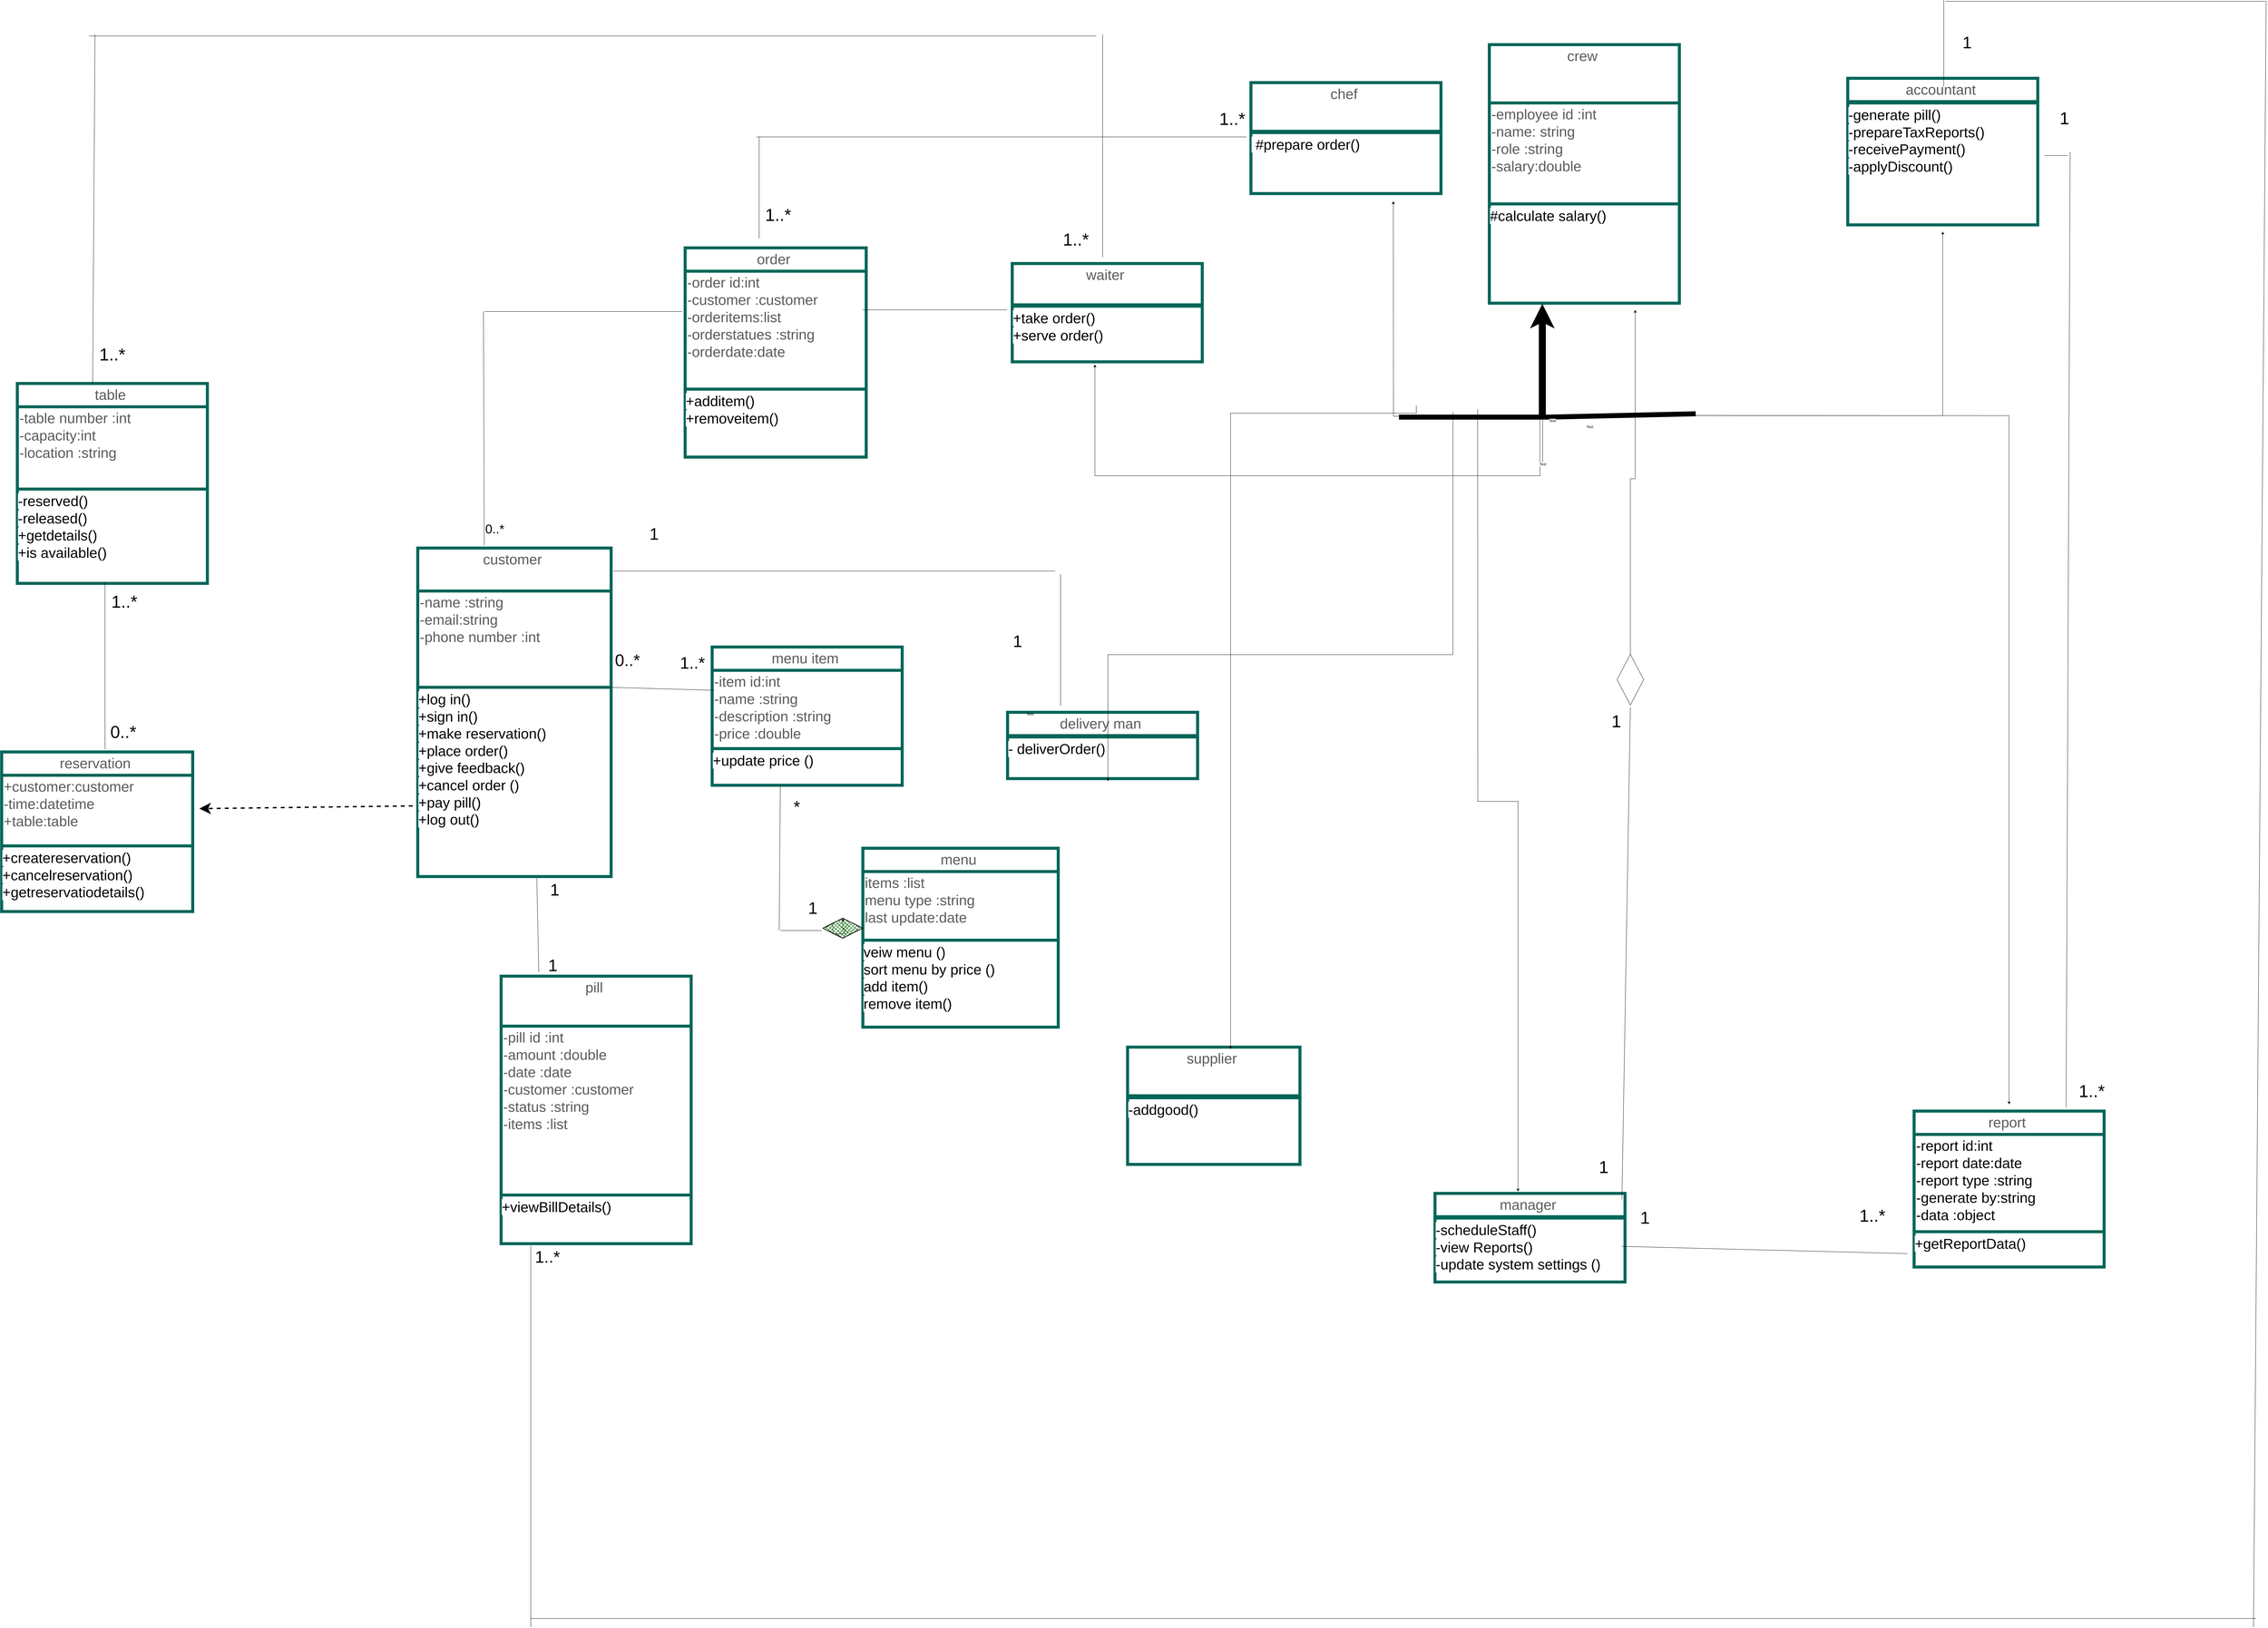 <mxfile version="24.7.17">
  <diagram id="C5RBs43oDa-KdzZeNtuy" name="Page-1">
    <mxGraphModel dx="4770" dy="7395" grid="0" gridSize="10" guides="1" tooltips="1" connect="1" arrows="1" fold="1" page="0" pageScale="1" pageWidth="1169" pageHeight="1654" math="0" shadow="0">
      <root>
        <mxCell id="WIyWlLk6GJQsqaUBKTNV-0" />
        <mxCell id="WIyWlLk6GJQsqaUBKTNV-1" parent="WIyWlLk6GJQsqaUBKTNV-0" />
        <mxCell id="dLdWT83awtMtBcXPQtBN-0" value="supplier " style="swimlane;fontStyle=0;align=center;verticalAlign=top;childLayout=stackLayout;horizontal=1;startSize=146;horizontalStack=0;resizeParent=1;resizeLast=0;collapsible=1;marginBottom=0;rounded=0;shadow=0;strokeWidth=9;fontSize=43;perimeterSpacing=20;fillColor=none;swimlaneFillColor=none;labelBackgroundColor=none;strokeColor=#006658;fontColor=#5C5C5C;" parent="WIyWlLk6GJQsqaUBKTNV-1" vertex="1">
          <mxGeometry x="2819" y="-1349" width="517" height="352" as="geometry">
            <mxRectangle x="130" y="380" width="160" height="26" as="alternateBounds" />
          </mxGeometry>
        </mxCell>
        <mxCell id="dLdWT83awtMtBcXPQtBN-1" value="&#xa;" style="text;align=left;verticalAlign=top;spacingLeft=4;spacingRight=4;overflow=hidden;rotatable=0;points=[[0,0.5],[1,0.5]];portConstraint=eastwest;fontSize=43;strokeWidth=9;perimeterSpacing=20;shadow=0;fillColor=none;swimlaneFillColor=none;labelBackgroundColor=none;fontColor=#5C5C5C;" parent="dLdWT83awtMtBcXPQtBN-0" vertex="1">
          <mxGeometry y="146" width="517" height="2" as="geometry" />
        </mxCell>
        <mxCell id="dLdWT83awtMtBcXPQtBN-2" value="" style="line;html=1;strokeWidth=9;align=left;verticalAlign=middle;spacingTop=-1;spacingLeft=3;spacingRight=3;rotatable=0;labelPosition=right;points=[];portConstraint=eastwest;fontSize=43;perimeterSpacing=20;shadow=0;fillColor=none;swimlaneFillColor=none;labelBackgroundColor=none;strokeColor=#006658;fontColor=#5C5C5C;" parent="dLdWT83awtMtBcXPQtBN-0" vertex="1">
          <mxGeometry y="148" width="517" height="8" as="geometry" />
        </mxCell>
        <mxCell id="dLdWT83awtMtBcXPQtBN-3" value="&lt;div style=&quot;text-align: center;&quot;&gt;&lt;font style=&quot;background-color: rgb(255, 255, 255);&quot; color=&quot;#000000&quot;&gt;-addgood()&lt;/font&gt;&lt;/div&gt;" style="text;whiteSpace=wrap;html=1;fontSize=43;strokeWidth=9;perimeterSpacing=20;shadow=0;fillColor=none;swimlaneFillColor=none;labelBackgroundColor=none;fontColor=#5C5C5C;" parent="dLdWT83awtMtBcXPQtBN-0" vertex="1">
          <mxGeometry y="156" width="517" height="196" as="geometry" />
        </mxCell>
        <mxCell id="dLdWT83awtMtBcXPQtBN-4" value="&lt;span style=&quot;color: rgb(240, 240, 240); font-family: Helvetica; font-style: normal; font-variant-ligatures: normal; font-variant-caps: normal; font-weight: 400; letter-spacing: normal; orphans: 2; text-align: center; text-indent: 0px; text-transform: none; widows: 2; word-spacing: 0px; -webkit-text-stroke-width: 0px; background-color: rgb(27, 29, 30); text-decoration-thickness: initial; text-decoration-style: initial; text-decoration-color: initial; float: none; display: inline !important;&quot;&gt;&lt;br&gt;&lt;/span&gt;" style="text;whiteSpace=wrap;html=1;fontSize=43;strokeWidth=9;perimeterSpacing=20;shadow=0;fillColor=none;swimlaneFillColor=none;labelBackgroundColor=none;fontColor=#5C5C5C;" parent="WIyWlLk6GJQsqaUBKTNV-1" vertex="1">
          <mxGeometry x="2569" y="-421" width="160" height="102" as="geometry" />
        </mxCell>
        <mxCell id="dLdWT83awtMtBcXPQtBN-5" value="customer " style="swimlane;fontStyle=0;align=center;verticalAlign=top;childLayout=stackLayout;horizontal=1;startSize=129;horizontalStack=0;resizeParent=1;resizeLast=0;collapsible=1;marginBottom=0;rounded=0;shadow=0;strokeWidth=9;fontSize=43;perimeterSpacing=20;fillColor=none;swimlaneFillColor=none;labelBackgroundColor=none;strokeColor=#006658;fontColor=#5C5C5C;" parent="WIyWlLk6GJQsqaUBKTNV-1" vertex="1">
          <mxGeometry x="690" y="-2847" width="580" height="986" as="geometry">
            <mxRectangle x="130" y="380" width="160" height="26" as="alternateBounds" />
          </mxGeometry>
        </mxCell>
        <mxCell id="dLdWT83awtMtBcXPQtBN-6" value="-name :string &#xa;-email:string &#xa;-phone number :int &#xa;&#xa;" style="text;align=left;verticalAlign=top;spacingLeft=4;spacingRight=4;overflow=hidden;rotatable=0;points=[[0,0.5],[1,0.5]];portConstraint=eastwest;fontSize=43;strokeWidth=9;perimeterSpacing=20;shadow=0;fillColor=none;swimlaneFillColor=none;labelBackgroundColor=none;fontColor=#5C5C5C;" parent="dLdWT83awtMtBcXPQtBN-5" vertex="1">
          <mxGeometry y="129" width="580" height="285" as="geometry" />
        </mxCell>
        <mxCell id="dLdWT83awtMtBcXPQtBN-7" value="" style="line;html=1;strokeWidth=9;align=left;verticalAlign=middle;spacingTop=-1;spacingLeft=3;spacingRight=3;rotatable=0;labelPosition=right;points=[];portConstraint=eastwest;fontSize=43;perimeterSpacing=20;shadow=0;fillColor=none;swimlaneFillColor=none;labelBackgroundColor=none;strokeColor=#006658;fontColor=#5C5C5C;" parent="dLdWT83awtMtBcXPQtBN-5" vertex="1">
          <mxGeometry y="414" width="580" height="8" as="geometry" />
        </mxCell>
        <mxCell id="dLdWT83awtMtBcXPQtBN-8" value="&lt;span style=&quot;font-family: Helvetica; font-style: normal; font-variant-ligatures: normal; font-variant-caps: normal; letter-spacing: normal; orphans: 2; text-align: center; text-indent: 0px; text-transform: none; widows: 2; word-spacing: 0px; -webkit-text-stroke-width: 0px; text-decoration-thickness: initial; text-decoration-style: initial; text-decoration-color: initial; float: none; display: inline !important;&quot;&gt;&lt;font style=&quot;background-color: rgb(255, 255, 255);&quot; color=&quot;#000000&quot;&gt;+log in()&lt;br&gt;+sign in()&lt;br&gt;+make reservation()&lt;br&gt;+place order()&lt;br&gt;+give feedback()&lt;br&gt;+cancel order ()&lt;br&gt;+pay pill()&lt;br&gt;+log out()&lt;/font&gt;&lt;br&gt;&lt;/span&gt;" style="text;whiteSpace=wrap;html=1;fontSize=43;strokeWidth=9;perimeterSpacing=20;shadow=0;fillColor=none;swimlaneFillColor=none;labelBackgroundColor=none;fontColor=#5C5C5C;" parent="dLdWT83awtMtBcXPQtBN-5" vertex="1">
          <mxGeometry y="422" width="580" height="52" as="geometry" />
        </mxCell>
        <mxCell id="dLdWT83awtMtBcXPQtBN-9" value="waiter " style="swimlane;fontStyle=0;align=center;verticalAlign=top;childLayout=stackLayout;horizontal=1;startSize=124;horizontalStack=0;resizeParent=1;resizeLast=0;collapsible=1;marginBottom=0;rounded=0;shadow=0;strokeWidth=9;fontSize=43;perimeterSpacing=20;fillColor=none;swimlaneFillColor=none;labelBackgroundColor=none;strokeColor=#006658;fontColor=#5C5C5C;" parent="WIyWlLk6GJQsqaUBKTNV-1" vertex="1">
          <mxGeometry x="2473" y="-3701" width="570" height="295" as="geometry">
            <mxRectangle x="130" y="380" width="160" height="26" as="alternateBounds" />
          </mxGeometry>
        </mxCell>
        <mxCell id="dLdWT83awtMtBcXPQtBN-10" value="" style="line;html=1;strokeWidth=9;align=left;verticalAlign=middle;spacingTop=-1;spacingLeft=3;spacingRight=3;rotatable=0;labelPosition=right;points=[];portConstraint=eastwest;fontSize=43;perimeterSpacing=20;shadow=0;fillColor=none;swimlaneFillColor=none;labelBackgroundColor=none;strokeColor=#006658;fontColor=#5C5C5C;" parent="dLdWT83awtMtBcXPQtBN-9" vertex="1">
          <mxGeometry y="124" width="570" height="8" as="geometry" />
        </mxCell>
        <mxCell id="dLdWT83awtMtBcXPQtBN-11" value="&lt;span style=&quot;font-family: Helvetica; font-style: normal; font-variant-ligatures: normal; font-variant-caps: normal; font-weight: 400; letter-spacing: normal; orphans: 2; text-align: center; text-indent: 0px; text-transform: none; widows: 2; word-spacing: 0px; -webkit-text-stroke-width: 0px; text-decoration-thickness: initial; text-decoration-style: initial; text-decoration-color: initial; float: none; display: inline !important;&quot;&gt;&lt;font style=&quot;background-color: rgb(255, 255, 255);&quot; color=&quot;#000000&quot;&gt;+take order()&lt;br&gt;+serve order()&lt;br&gt;&lt;/font&gt;&lt;br&gt;&lt;/span&gt;" style="text;whiteSpace=wrap;html=1;fontSize=43;strokeWidth=9;perimeterSpacing=20;shadow=0;fillColor=none;swimlaneFillColor=none;labelBackgroundColor=none;fontColor=#5C5C5C;" parent="dLdWT83awtMtBcXPQtBN-9" vertex="1">
          <mxGeometry y="132" width="570" height="42" as="geometry" />
        </mxCell>
        <mxCell id="dLdWT83awtMtBcXPQtBN-113" style="edgeStyle=orthogonalEdgeStyle;rounded=0;orthogonalLoop=1;jettySize=auto;html=1;entryX=0.5;entryY=1;entryDx=0;entryDy=0;" parent="WIyWlLk6GJQsqaUBKTNV-1" target="dLdWT83awtMtBcXPQtBN-31" edge="1">
          <mxGeometry relative="1" as="geometry">
            <mxPoint x="4211" y="-3245" as="sourcePoint" />
          </mxGeometry>
        </mxCell>
        <mxCell id="dLdWT83awtMtBcXPQtBN-124" style="edgeStyle=orthogonalEdgeStyle;rounded=0;orthogonalLoop=1;jettySize=auto;html=1;entryX=0.5;entryY=1;entryDx=0;entryDy=0;" parent="WIyWlLk6GJQsqaUBKTNV-1" edge="1">
          <mxGeometry relative="1" as="geometry">
            <mxPoint x="4064" y="-3099" as="sourcePoint" />
            <mxPoint x="2721" y="-3398" as="targetPoint" />
            <Array as="points">
              <mxPoint x="4064" y="-3245" />
              <mxPoint x="4056" y="-3245" />
              <mxPoint x="4056" y="-3064" />
              <mxPoint x="2721" y="-3064" />
            </Array>
          </mxGeometry>
        </mxCell>
        <mxCell id="uerzWcnt5_8EEs3wpSag-4" value="Text" style="edgeLabel;html=1;align=center;verticalAlign=middle;resizable=0;points=[];" vertex="1" connectable="0" parent="dLdWT83awtMtBcXPQtBN-124">
          <mxGeometry x="-1" relative="1" as="geometry">
            <mxPoint as="offset" />
          </mxGeometry>
        </mxCell>
        <mxCell id="dLdWT83awtMtBcXPQtBN-128" style="edgeStyle=orthogonalEdgeStyle;rounded=0;orthogonalLoop=1;jettySize=auto;html=1;" parent="WIyWlLk6GJQsqaUBKTNV-1" edge="1">
          <mxGeometry relative="1" as="geometry">
            <mxPoint x="3616" y="-3888" as="targetPoint" />
            <mxPoint x="4229" y="-3243" as="sourcePoint" />
          </mxGeometry>
        </mxCell>
        <mxCell id="uerzWcnt5_8EEs3wpSag-5" value="Text" style="edgeLabel;html=1;align=center;verticalAlign=middle;resizable=0;points=[];" vertex="1" connectable="0" parent="dLdWT83awtMtBcXPQtBN-128">
          <mxGeometry x="-0.992" y="-3" relative="1" as="geometry">
            <mxPoint x="-2" as="offset" />
          </mxGeometry>
        </mxCell>
        <mxCell id="dLdWT83awtMtBcXPQtBN-133" style="edgeStyle=orthogonalEdgeStyle;rounded=0;orthogonalLoop=1;jettySize=auto;html=1;entryX=0.441;entryY=0.047;entryDx=0;entryDy=0;entryPerimeter=0;" parent="WIyWlLk6GJQsqaUBKTNV-1" edge="1" target="dLdWT83awtMtBcXPQtBN-37">
          <mxGeometry relative="1" as="geometry">
            <mxPoint x="3994.0" y="-944.0" as="targetPoint" />
            <mxPoint x="3869" y="-3264" as="sourcePoint" />
          </mxGeometry>
        </mxCell>
        <mxCell id="dLdWT83awtMtBcXPQtBN-134" style="edgeStyle=orthogonalEdgeStyle;rounded=0;orthogonalLoop=1;jettySize=auto;html=1;entryX=0.5;entryY=0;entryDx=0;entryDy=0;" parent="WIyWlLk6GJQsqaUBKTNV-1" target="dLdWT83awtMtBcXPQtBN-48" edge="1">
          <mxGeometry relative="1" as="geometry">
            <mxPoint x="4157" y="-3245" as="sourcePoint" />
          </mxGeometry>
        </mxCell>
        <mxCell id="dLdWT83awtMtBcXPQtBN-12" value="crew " style="swimlane;fontStyle=0;align=center;verticalAlign=top;childLayout=stackLayout;horizontal=1;startSize=175;horizontalStack=0;resizeParent=1;resizeLast=0;collapsible=1;marginBottom=0;rounded=0;shadow=0;strokeWidth=9;fontSize=43;perimeterSpacing=20;fillColor=none;swimlaneFillColor=none;labelBackgroundColor=none;strokeColor=#006658;fontColor=#5C5C5C;" parent="WIyWlLk6GJQsqaUBKTNV-1" vertex="1">
          <mxGeometry x="3904" y="-4358" width="570" height="776" as="geometry">
            <mxRectangle x="130" y="380" width="160" height="26" as="alternateBounds" />
          </mxGeometry>
        </mxCell>
        <mxCell id="dLdWT83awtMtBcXPQtBN-13" value="-employee id :int &#xa;-name: string&#xa;-role :string &#xa;-salary:double  " style="text;align=left;verticalAlign=top;spacingLeft=4;spacingRight=4;overflow=hidden;rotatable=0;points=[[0,0.5],[1,0.5]];portConstraint=eastwest;fontSize=43;strokeWidth=9;perimeterSpacing=20;shadow=0;fillColor=none;swimlaneFillColor=none;labelBackgroundColor=none;fontColor=#5C5C5C;" parent="dLdWT83awtMtBcXPQtBN-12" vertex="1">
          <mxGeometry y="175" width="570" height="299" as="geometry" />
        </mxCell>
        <mxCell id="dLdWT83awtMtBcXPQtBN-14" value="" style="line;html=1;strokeWidth=9;align=left;verticalAlign=middle;spacingTop=-1;spacingLeft=3;spacingRight=3;rotatable=0;labelPosition=right;points=[];portConstraint=eastwest;fontSize=43;perimeterSpacing=20;shadow=0;fillColor=none;swimlaneFillColor=none;labelBackgroundColor=none;strokeColor=#006658;fontColor=#5C5C5C;" parent="dLdWT83awtMtBcXPQtBN-12" vertex="1">
          <mxGeometry y="474" width="570" height="8" as="geometry" />
        </mxCell>
        <mxCell id="dLdWT83awtMtBcXPQtBN-15" value="&lt;span style=&quot;font-family: Helvetica; font-style: normal; font-variant-ligatures: normal; font-variant-caps: normal; font-weight: 400; letter-spacing: normal; orphans: 2; text-align: center; text-indent: 0px; text-transform: none; widows: 2; word-spacing: 0px; -webkit-text-stroke-width: 0px; text-decoration-thickness: initial; text-decoration-style: initial; text-decoration-color: initial; float: none; display: inline !important;&quot;&gt;&lt;font style=&quot;background-color: rgb(255, 255, 255);&quot; color=&quot;#000000&quot;&gt;#calculate salary()&lt;/font&gt;&lt;br&gt;&lt;/span&gt;" style="text;whiteSpace=wrap;html=1;fontSize=43;strokeWidth=9;perimeterSpacing=20;shadow=0;fillColor=none;swimlaneFillColor=none;labelBackgroundColor=none;fontColor=#5C5C5C;" parent="dLdWT83awtMtBcXPQtBN-12" vertex="1">
          <mxGeometry y="482" width="570" height="293" as="geometry" />
        </mxCell>
        <mxCell id="dLdWT83awtMtBcXPQtBN-16" value="chef " style="swimlane;fontStyle=0;align=center;verticalAlign=top;childLayout=stackLayout;horizontal=1;startSize=146;horizontalStack=0;resizeParent=1;resizeLast=0;collapsible=1;marginBottom=0;rounded=0;shadow=0;strokeWidth=9;fontSize=43;perimeterSpacing=20;fillColor=none;swimlaneFillColor=none;labelBackgroundColor=none;strokeColor=#006658;fontColor=#5C5C5C;" parent="WIyWlLk6GJQsqaUBKTNV-1" vertex="1">
          <mxGeometry x="3189" y="-4244" width="570" height="333" as="geometry">
            <mxRectangle x="130" y="380" width="160" height="26" as="alternateBounds" />
          </mxGeometry>
        </mxCell>
        <mxCell id="dLdWT83awtMtBcXPQtBN-17" value="" style="line;html=1;strokeWidth=9;align=left;verticalAlign=middle;spacingTop=-1;spacingLeft=3;spacingRight=3;rotatable=0;labelPosition=right;points=[];portConstraint=eastwest;fontSize=43;perimeterSpacing=20;shadow=0;fillColor=none;swimlaneFillColor=none;labelBackgroundColor=none;strokeColor=#006658;fontColor=#5C5C5C;" parent="dLdWT83awtMtBcXPQtBN-16" vertex="1">
          <mxGeometry y="146" width="570" height="8" as="geometry" />
        </mxCell>
        <mxCell id="dLdWT83awtMtBcXPQtBN-18" value="&lt;span style=&quot;font-family: Helvetica; font-style: normal; font-variant-ligatures: normal; font-variant-caps: normal; font-weight: 400; letter-spacing: normal; orphans: 2; text-align: center; text-indent: 0px; text-transform: none; widows: 2; word-spacing: 0px; -webkit-text-stroke-width: 0px; text-decoration-thickness: initial; text-decoration-style: initial; text-decoration-color: initial; float: none; display: inline !important;&quot;&gt;&lt;font style=&quot;background-color: rgb(255, 255, 255);&quot; color=&quot;#000000&quot;&gt;&amp;nbsp;#prepare order()&lt;/font&gt;&lt;br&gt;&lt;/span&gt;" style="text;whiteSpace=wrap;html=1;fontSize=43;strokeWidth=9;perimeterSpacing=20;shadow=0;fillColor=none;swimlaneFillColor=none;labelBackgroundColor=none;fontColor=#5C5C5C;" parent="dLdWT83awtMtBcXPQtBN-16" vertex="1">
          <mxGeometry y="154" width="570" height="42" as="geometry" />
        </mxCell>
        <mxCell id="dLdWT83awtMtBcXPQtBN-19" value="menu " style="swimlane;fontStyle=0;align=center;verticalAlign=top;childLayout=stackLayout;horizontal=1;startSize=70;horizontalStack=0;resizeParent=1;resizeLast=0;collapsible=1;marginBottom=0;rounded=0;shadow=0;strokeWidth=9;fontSize=43;perimeterSpacing=20;fillColor=none;swimlaneFillColor=none;labelBackgroundColor=none;strokeColor=#006658;fontColor=#5C5C5C;" parent="WIyWlLk6GJQsqaUBKTNV-1" vertex="1">
          <mxGeometry x="2025" y="-1946" width="586" height="537" as="geometry">
            <mxRectangle x="130" y="380" width="160" height="26" as="alternateBounds" />
          </mxGeometry>
        </mxCell>
        <mxCell id="dLdWT83awtMtBcXPQtBN-20" value="items :list &#xa;menu type :string &#xa;last update:date&#xa;" style="text;align=left;verticalAlign=top;spacingLeft=4;spacingRight=4;overflow=hidden;rotatable=0;points=[[0,0.5],[1,0.5]];portConstraint=eastwest;fontSize=43;strokeWidth=9;perimeterSpacing=20;shadow=0;fillColor=none;swimlaneFillColor=none;labelBackgroundColor=none;fontColor=#5C5C5C;" parent="dLdWT83awtMtBcXPQtBN-19" vertex="1">
          <mxGeometry y="70" width="586" height="202" as="geometry" />
        </mxCell>
        <mxCell id="dLdWT83awtMtBcXPQtBN-21" value="" style="line;html=1;strokeWidth=9;align=left;verticalAlign=middle;spacingTop=-1;spacingLeft=3;spacingRight=3;rotatable=0;labelPosition=right;points=[];portConstraint=eastwest;fontSize=43;perimeterSpacing=20;shadow=0;fillColor=none;swimlaneFillColor=none;labelBackgroundColor=none;strokeColor=#006658;fontColor=#5C5C5C;" parent="dLdWT83awtMtBcXPQtBN-19" vertex="1">
          <mxGeometry y="272" width="586" height="8" as="geometry" />
        </mxCell>
        <mxCell id="dLdWT83awtMtBcXPQtBN-22" value="&lt;span style=&quot;font-family: Helvetica; font-style: normal; font-variant-ligatures: normal; font-variant-caps: normal; font-weight: 400; letter-spacing: normal; orphans: 2; text-align: center; text-indent: 0px; text-transform: none; widows: 2; word-spacing: 0px; -webkit-text-stroke-width: 0px; text-decoration-thickness: initial; text-decoration-style: initial; text-decoration-color: initial; float: none; display: inline !important;&quot;&gt;&lt;font style=&quot;background-color: rgb(255, 255, 255);&quot; color=&quot;#000000&quot;&gt;veiw menu ()&lt;br&gt;sort menu by price ()&lt;br&gt;add item()&lt;br&gt;remove item()&lt;br&gt;&lt;br&gt;&lt;br&gt;&lt;/font&gt;&lt;br&gt;&lt;/span&gt;" style="text;whiteSpace=wrap;html=1;fontSize=43;strokeWidth=9;perimeterSpacing=20;shadow=0;fillColor=none;swimlaneFillColor=none;labelBackgroundColor=none;fontColor=#5C5C5C;" parent="dLdWT83awtMtBcXPQtBN-19" vertex="1">
          <mxGeometry y="280" width="586" height="63" as="geometry" />
        </mxCell>
        <mxCell id="dLdWT83awtMtBcXPQtBN-23" value="pill " style="swimlane;fontStyle=0;align=center;verticalAlign=top;childLayout=stackLayout;horizontal=1;startSize=150;horizontalStack=0;resizeParent=1;resizeLast=0;collapsible=1;marginBottom=0;rounded=0;shadow=0;strokeWidth=9;fontSize=43;perimeterSpacing=20;fillColor=none;swimlaneFillColor=none;labelBackgroundColor=none;strokeColor=#006658;fontColor=#5C5C5C;" parent="WIyWlLk6GJQsqaUBKTNV-1" vertex="1">
          <mxGeometry x="940" y="-1562" width="570" height="803" as="geometry">
            <mxRectangle x="130" y="380" width="160" height="26" as="alternateBounds" />
          </mxGeometry>
        </mxCell>
        <mxCell id="dLdWT83awtMtBcXPQtBN-24" value="-pill id :int &#xa;-amount :double &#xa;-date :date &#xa;-customer :customer &#xa;-status :string &#xa;-items :list &#xa;&#xa;" style="text;align=left;verticalAlign=top;spacingLeft=4;spacingRight=4;overflow=hidden;rotatable=0;points=[[0,0.5],[1,0.5]];portConstraint=eastwest;fontSize=43;strokeWidth=9;perimeterSpacing=20;shadow=0;fillColor=none;swimlaneFillColor=none;labelBackgroundColor=none;fontColor=#5C5C5C;" parent="dLdWT83awtMtBcXPQtBN-23" vertex="1">
          <mxGeometry y="150" width="570" height="503" as="geometry" />
        </mxCell>
        <mxCell id="dLdWT83awtMtBcXPQtBN-25" value="" style="line;html=1;strokeWidth=9;align=left;verticalAlign=middle;spacingTop=-1;spacingLeft=3;spacingRight=3;rotatable=0;labelPosition=right;points=[];portConstraint=eastwest;fontSize=43;perimeterSpacing=20;shadow=0;fillColor=none;swimlaneFillColor=none;labelBackgroundColor=none;strokeColor=#006658;fontColor=#5C5C5C;" parent="dLdWT83awtMtBcXPQtBN-23" vertex="1">
          <mxGeometry y="653" width="570" height="8" as="geometry" />
        </mxCell>
        <mxCell id="dLdWT83awtMtBcXPQtBN-26" value="&lt;span style=&quot;font-family: Helvetica; font-style: normal; font-variant-ligatures: normal; font-variant-caps: normal; font-weight: 400; letter-spacing: normal; orphans: 2; text-align: center; text-indent: 0px; text-transform: none; widows: 2; word-spacing: 0px; -webkit-text-stroke-width: 0px; text-decoration-thickness: initial; text-decoration-style: initial; text-decoration-color: initial; float: none; display: inline !important;&quot;&gt;&lt;font color=&quot;#000000&quot; style=&quot;background-color: rgb(255, 255, 255);&quot;&gt;+viewBillDetails()&lt;/font&gt;&lt;br&gt;&lt;/span&gt;" style="text;whiteSpace=wrap;html=1;fontSize=43;strokeWidth=9;perimeterSpacing=20;shadow=0;fillColor=none;swimlaneFillColor=none;labelBackgroundColor=none;fontColor=#5C5C5C;" parent="dLdWT83awtMtBcXPQtBN-23" vertex="1">
          <mxGeometry y="661" width="570" height="130" as="geometry" />
        </mxCell>
        <mxCell id="dLdWT83awtMtBcXPQtBN-27" value="reservation " style="swimlane;fontStyle=0;align=center;verticalAlign=top;childLayout=stackLayout;horizontal=1;startSize=70;horizontalStack=0;resizeParent=1;resizeLast=0;collapsible=1;marginBottom=0;rounded=0;shadow=0;strokeWidth=9;fontSize=43;perimeterSpacing=20;fillColor=none;swimlaneFillColor=none;labelBackgroundColor=none;strokeColor=#006658;fontColor=#5C5C5C;" parent="WIyWlLk6GJQsqaUBKTNV-1" vertex="1">
          <mxGeometry x="-558" y="-2235" width="573" height="479" as="geometry">
            <mxRectangle x="130" y="380" width="160" height="26" as="alternateBounds" />
          </mxGeometry>
        </mxCell>
        <mxCell id="dLdWT83awtMtBcXPQtBN-28" value="+customer:customer &#xa;-time:datetime &#xa;+table:table" style="text;align=left;verticalAlign=top;spacingLeft=4;spacingRight=4;overflow=hidden;rotatable=0;points=[[0,0.5],[1,0.5]];portConstraint=eastwest;fontSize=43;strokeWidth=9;perimeterSpacing=20;shadow=0;fillColor=none;swimlaneFillColor=none;labelBackgroundColor=none;fontColor=#5C5C5C;" parent="dLdWT83awtMtBcXPQtBN-27" vertex="1">
          <mxGeometry y="70" width="573" height="208" as="geometry" />
        </mxCell>
        <mxCell id="dLdWT83awtMtBcXPQtBN-29" value="" style="line;html=1;strokeWidth=9;align=left;verticalAlign=middle;spacingTop=-1;spacingLeft=3;spacingRight=3;rotatable=0;labelPosition=right;points=[];portConstraint=eastwest;fontSize=43;perimeterSpacing=20;shadow=0;fillColor=none;swimlaneFillColor=none;labelBackgroundColor=none;strokeColor=#006658;fontColor=#5C5C5C;" parent="dLdWT83awtMtBcXPQtBN-27" vertex="1">
          <mxGeometry y="278" width="573" height="8" as="geometry" />
        </mxCell>
        <mxCell id="dLdWT83awtMtBcXPQtBN-30" value="&lt;span style=&quot;font-family: Helvetica; font-style: normal; font-variant-ligatures: normal; font-variant-caps: normal; font-weight: 400; letter-spacing: normal; orphans: 2; text-align: center; text-indent: 0px; text-transform: none; widows: 2; word-spacing: 0px; -webkit-text-stroke-width: 0px; text-decoration-thickness: initial; text-decoration-style: initial; text-decoration-color: initial; float: none; display: inline !important;&quot;&gt;&lt;font style=&quot;background-color: rgb(255, 255, 255);&quot; color=&quot;#000000&quot;&gt;+createreservation()&lt;br&gt;+cancelreservation()&lt;br&gt;+getreservatiodetails()&lt;br&gt;&lt;/font&gt;&lt;br&gt;&lt;/span&gt;" style="text;whiteSpace=wrap;html=1;fontSize=43;strokeWidth=9;perimeterSpacing=20;shadow=0;fillColor=none;swimlaneFillColor=none;labelBackgroundColor=none;fontColor=#5C5C5C;" parent="dLdWT83awtMtBcXPQtBN-27" vertex="1">
          <mxGeometry y="286" width="573" height="42" as="geometry" />
        </mxCell>
        <mxCell id="dLdWT83awtMtBcXPQtBN-34" value="delivery man " style="swimlane;fontStyle=0;align=center;verticalAlign=top;childLayout=stackLayout;horizontal=1;startSize=70;horizontalStack=0;resizeParent=1;resizeLast=0;collapsible=1;marginBottom=0;rounded=0;shadow=0;strokeWidth=9;fontSize=43;perimeterSpacing=20;fillColor=none;swimlaneFillColor=none;labelBackgroundColor=none;strokeColor=#006658;fontColor=#5C5C5C;" parent="WIyWlLk6GJQsqaUBKTNV-1" vertex="1">
          <mxGeometry x="2459" y="-2354" width="570" height="199" as="geometry">
            <mxRectangle x="130" y="380" width="160" height="26" as="alternateBounds" />
          </mxGeometry>
        </mxCell>
        <mxCell id="dLdWT83awtMtBcXPQtBN-35" value="" style="line;html=1;strokeWidth=9;align=left;verticalAlign=middle;spacingTop=-1;spacingLeft=3;spacingRight=3;rotatable=0;labelPosition=right;points=[];portConstraint=eastwest;fontSize=43;perimeterSpacing=20;shadow=0;fillColor=none;swimlaneFillColor=none;labelBackgroundColor=none;strokeColor=#006658;fontColor=#5C5C5C;" parent="dLdWT83awtMtBcXPQtBN-34" vertex="1">
          <mxGeometry y="70" width="570" height="8" as="geometry" />
        </mxCell>
        <mxCell id="dLdWT83awtMtBcXPQtBN-36" value="&lt;span style=&quot;font-family: Helvetica; font-style: normal; font-variant-ligatures: normal; font-variant-caps: normal; font-weight: 400; letter-spacing: normal; orphans: 2; text-align: center; text-indent: 0px; text-transform: none; widows: 2; word-spacing: 0px; -webkit-text-stroke-width: 0px; text-decoration-thickness: initial; text-decoration-style: initial; text-decoration-color: initial; float: none; display: inline !important;&quot;&gt;&lt;font style=&quot;background-color: rgb(255, 255, 255);&quot; color=&quot;#000000&quot;&gt;- deliverOrder()&lt;/font&gt;&lt;br&gt;&lt;/span&gt;" style="text;whiteSpace=wrap;html=1;fontSize=43;strokeWidth=9;perimeterSpacing=20;shadow=0;fillColor=none;swimlaneFillColor=none;labelBackgroundColor=none;fontColor=#5C5C5C;" parent="dLdWT83awtMtBcXPQtBN-34" vertex="1">
          <mxGeometry y="78" width="570" height="109" as="geometry" />
        </mxCell>
        <mxCell id="dLdWT83awtMtBcXPQtBN-37" value="manager " style="swimlane;fontStyle=0;align=center;verticalAlign=top;childLayout=stackLayout;horizontal=1;startSize=70;horizontalStack=0;resizeParent=1;resizeLast=0;collapsible=1;marginBottom=0;rounded=0;shadow=0;strokeWidth=9;fontSize=43;perimeterSpacing=20;fillColor=none;swimlaneFillColor=none;labelBackgroundColor=none;strokeColor=#006658;fontColor=#5C5C5C;" parent="WIyWlLk6GJQsqaUBKTNV-1" vertex="1">
          <mxGeometry x="3741" y="-910" width="570" height="266" as="geometry">
            <mxRectangle x="130" y="380" width="160" height="26" as="alternateBounds" />
          </mxGeometry>
        </mxCell>
        <mxCell id="dLdWT83awtMtBcXPQtBN-38" value="" style="line;html=1;strokeWidth=9;align=left;verticalAlign=middle;spacingTop=-1;spacingLeft=3;spacingRight=3;rotatable=0;labelPosition=right;points=[];portConstraint=eastwest;fontSize=43;perimeterSpacing=20;shadow=0;fillColor=none;swimlaneFillColor=none;labelBackgroundColor=none;strokeColor=#006658;fontColor=#5C5C5C;" parent="dLdWT83awtMtBcXPQtBN-37" vertex="1">
          <mxGeometry y="70" width="570" height="8" as="geometry" />
        </mxCell>
        <mxCell id="dLdWT83awtMtBcXPQtBN-39" value="&lt;span style=&quot;font-family: Helvetica; font-style: normal; font-variant-ligatures: normal; font-variant-caps: normal; font-weight: 400; letter-spacing: normal; orphans: 2; text-align: center; text-indent: 0px; text-transform: none; widows: 2; word-spacing: 0px; -webkit-text-stroke-width: 0px; text-decoration-thickness: initial; text-decoration-style: initial; text-decoration-color: initial; float: none; display: inline !important;&quot;&gt;&lt;font style=&quot;background-color: rgb(255, 255, 255);&quot; color=&quot;#000000&quot;&gt;-scheduleStaff()&lt;br&gt;-view Reports()&lt;br&gt;-update system settings ()&lt;br&gt;&lt;/font&gt;&lt;br&gt;&lt;/span&gt;" style="text;whiteSpace=wrap;html=1;fontSize=43;strokeWidth=9;perimeterSpacing=20;shadow=0;fillColor=none;swimlaneFillColor=none;labelBackgroundColor=none;fontColor=#5C5C5C;" parent="dLdWT83awtMtBcXPQtBN-37" vertex="1">
          <mxGeometry y="78" width="570" height="42" as="geometry" />
        </mxCell>
        <mxCell id="dLdWT83awtMtBcXPQtBN-135" value="" style="endArrow=none;html=1;rounded=0;entryX=0;entryY=0.75;entryDx=0;entryDy=0;" parent="dLdWT83awtMtBcXPQtBN-37" target="dLdWT83awtMtBcXPQtBN-51" edge="1">
          <mxGeometry width="50" height="50" relative="1" as="geometry">
            <mxPoint x="560" y="159" as="sourcePoint" />
            <mxPoint x="610" y="109" as="targetPoint" />
          </mxGeometry>
        </mxCell>
        <mxCell id="dLdWT83awtMtBcXPQtBN-40" value="menu item " style="swimlane;fontStyle=0;align=center;verticalAlign=top;childLayout=stackLayout;horizontal=1;startSize=70;horizontalStack=0;resizeParent=1;resizeLast=0;collapsible=1;marginBottom=0;rounded=0;shadow=0;strokeWidth=9;fontSize=43;perimeterSpacing=20;fillColor=none;swimlaneFillColor=none;labelBackgroundColor=none;strokeColor=#006658;fontColor=#5C5C5C;" parent="WIyWlLk6GJQsqaUBKTNV-1" vertex="1">
          <mxGeometry x="1573" y="-2550" width="570" height="415" as="geometry">
            <mxRectangle x="130" y="380" width="160" height="26" as="alternateBounds" />
          </mxGeometry>
        </mxCell>
        <mxCell id="dLdWT83awtMtBcXPQtBN-41" value="-item id:int &#xa;-name :string &#xa;-description :string &#xa;-price :double " style="text;align=left;verticalAlign=top;spacingLeft=4;spacingRight=4;overflow=hidden;rotatable=0;points=[[0,0.5],[1,0.5]];portConstraint=eastwest;fontSize=43;strokeWidth=9;perimeterSpacing=20;shadow=0;fillColor=none;swimlaneFillColor=none;labelBackgroundColor=none;fontColor=#5C5C5C;" parent="dLdWT83awtMtBcXPQtBN-40" vertex="1">
          <mxGeometry y="70" width="570" height="231" as="geometry" />
        </mxCell>
        <mxCell id="dLdWT83awtMtBcXPQtBN-42" value="" style="line;html=1;strokeWidth=9;align=left;verticalAlign=middle;spacingTop=-1;spacingLeft=3;spacingRight=3;rotatable=0;labelPosition=right;points=[];portConstraint=eastwest;fontSize=43;perimeterSpacing=20;shadow=0;fillColor=none;swimlaneFillColor=none;labelBackgroundColor=none;strokeColor=#006658;fontColor=#5C5C5C;" parent="dLdWT83awtMtBcXPQtBN-40" vertex="1">
          <mxGeometry y="301" width="570" height="8" as="geometry" />
        </mxCell>
        <mxCell id="dLdWT83awtMtBcXPQtBN-43" value="&lt;span style=&quot;font-family: Helvetica; font-style: normal; font-variant-ligatures: normal; font-variant-caps: normal; font-weight: 400; letter-spacing: normal; orphans: 2; text-align: center; text-indent: 0px; text-transform: none; widows: 2; word-spacing: 0px; -webkit-text-stroke-width: 0px; text-decoration-thickness: initial; text-decoration-style: initial; text-decoration-color: initial; float: none; display: inline !important;&quot;&gt;&lt;font style=&quot;background-color: rgb(255, 255, 255);&quot; color=&quot;#000000&quot;&gt;+update price ()&lt;/font&gt;&lt;br&gt;&lt;/span&gt;" style="text;whiteSpace=wrap;html=1;fontSize=43;strokeWidth=9;perimeterSpacing=20;shadow=0;fillColor=none;swimlaneFillColor=none;labelBackgroundColor=none;fontColor=#5C5C5C;" parent="dLdWT83awtMtBcXPQtBN-40" vertex="1">
          <mxGeometry y="309" width="570" height="106" as="geometry" />
        </mxCell>
        <mxCell id="dLdWT83awtMtBcXPQtBN-44" value="order " style="swimlane;fontStyle=0;align=center;verticalAlign=top;childLayout=stackLayout;horizontal=1;startSize=70;horizontalStack=0;resizeParent=1;resizeLast=0;collapsible=1;marginBottom=0;rounded=0;shadow=0;strokeWidth=9;fontSize=43;perimeterSpacing=20;fillColor=none;swimlaneFillColor=none;labelBackgroundColor=none;strokeColor=#006658;fontColor=#5C5C5C;" parent="WIyWlLk6GJQsqaUBKTNV-1" vertex="1">
          <mxGeometry x="1492" y="-3748" width="543" height="628" as="geometry">
            <mxRectangle x="130" y="380" width="160" height="26" as="alternateBounds" />
          </mxGeometry>
        </mxCell>
        <mxCell id="dLdWT83awtMtBcXPQtBN-45" value="-order id:int &#xa;-customer :customer &#xa;-orderitems:list &#xa;-orderstatues :string&#xa;-orderdate:date&#xa; " style="text;align=left;verticalAlign=top;spacingLeft=4;spacingRight=4;overflow=hidden;rotatable=0;points=[[0,0.5],[1,0.5]];portConstraint=eastwest;fontSize=43;strokeWidth=9;perimeterSpacing=20;shadow=0;fillColor=none;swimlaneFillColor=none;labelBackgroundColor=none;fontColor=#5C5C5C;" parent="dLdWT83awtMtBcXPQtBN-44" vertex="1">
          <mxGeometry y="70" width="543" height="350" as="geometry" />
        </mxCell>
        <mxCell id="dLdWT83awtMtBcXPQtBN-46" value="" style="line;html=1;strokeWidth=9;align=left;verticalAlign=middle;spacingTop=-1;spacingLeft=3;spacingRight=3;rotatable=0;labelPosition=right;points=[];portConstraint=eastwest;fontSize=43;perimeterSpacing=20;shadow=0;fillColor=none;swimlaneFillColor=none;labelBackgroundColor=none;strokeColor=#006658;fontColor=#5C5C5C;" parent="dLdWT83awtMtBcXPQtBN-44" vertex="1">
          <mxGeometry y="420" width="543" height="8" as="geometry" />
        </mxCell>
        <mxCell id="dLdWT83awtMtBcXPQtBN-47" value="&lt;span style=&quot;font-family: Helvetica; font-style: normal; font-variant-ligatures: normal; font-variant-caps: normal; font-weight: 400; letter-spacing: normal; orphans: 2; text-align: center; text-indent: 0px; text-transform: none; widows: 2; word-spacing: 0px; -webkit-text-stroke-width: 0px; text-decoration-thickness: initial; text-decoration-style: initial; text-decoration-color: initial; float: none; display: inline !important;&quot;&gt;&lt;font style=&quot;background-color: rgb(255, 255, 255);&quot; color=&quot;#000000&quot;&gt;+additem()&lt;br&gt;+removeitem()&lt;br&gt;&lt;/font&gt;&lt;br&gt;&lt;/span&gt;" style="text;whiteSpace=wrap;html=1;fontSize=43;strokeWidth=9;perimeterSpacing=20;shadow=0;fillColor=none;swimlaneFillColor=none;labelBackgroundColor=none;fontColor=#5C5C5C;" parent="dLdWT83awtMtBcXPQtBN-44" vertex="1">
          <mxGeometry y="428" width="543" height="66" as="geometry" />
        </mxCell>
        <mxCell id="dLdWT83awtMtBcXPQtBN-48" value="report " style="swimlane;fontStyle=0;align=center;verticalAlign=top;childLayout=stackLayout;horizontal=1;startSize=70;horizontalStack=0;resizeParent=1;resizeLast=0;collapsible=1;marginBottom=0;rounded=0;shadow=0;strokeWidth=9;fontSize=43;perimeterSpacing=20;fillColor=none;swimlaneFillColor=none;labelBackgroundColor=none;strokeColor=#006658;fontColor=#5C5C5C;" parent="WIyWlLk6GJQsqaUBKTNV-1" vertex="1">
          <mxGeometry x="5178" y="-1157" width="570" height="468" as="geometry">
            <mxRectangle x="130" y="380" width="160" height="26" as="alternateBounds" />
          </mxGeometry>
        </mxCell>
        <mxCell id="dLdWT83awtMtBcXPQtBN-49" value="-report id:int &#xa;-report date:date&#xa;-report type :string&#xa;-generate by:string  &#xa;-data :object &#xa;" style="text;align=left;verticalAlign=top;spacingLeft=4;spacingRight=4;overflow=hidden;rotatable=0;points=[[0,0.5],[1,0.5]];portConstraint=eastwest;fontSize=43;strokeWidth=9;perimeterSpacing=20;shadow=0;fillColor=none;swimlaneFillColor=none;labelBackgroundColor=none;fontColor=#000000;" parent="dLdWT83awtMtBcXPQtBN-48" vertex="1">
          <mxGeometry y="70" width="570" height="288" as="geometry" />
        </mxCell>
        <mxCell id="dLdWT83awtMtBcXPQtBN-50" value="" style="line;html=1;strokeWidth=9;align=left;verticalAlign=middle;spacingTop=-1;spacingLeft=3;spacingRight=3;rotatable=0;labelPosition=right;points=[];portConstraint=eastwest;fontSize=43;perimeterSpacing=20;shadow=0;fillColor=none;swimlaneFillColor=none;labelBackgroundColor=none;strokeColor=#006658;fontColor=#5C5C5C;" parent="dLdWT83awtMtBcXPQtBN-48" vertex="1">
          <mxGeometry y="358" width="570" height="8" as="geometry" />
        </mxCell>
        <mxCell id="dLdWT83awtMtBcXPQtBN-51" value="&lt;span style=&quot;font-family: Helvetica; font-style: normal; font-variant-ligatures: normal; font-variant-caps: normal; font-weight: 400; letter-spacing: normal; orphans: 2; text-align: center; text-indent: 0px; text-transform: none; widows: 2; word-spacing: 0px; -webkit-text-stroke-width: 0px; text-decoration-thickness: initial; text-decoration-style: initial; text-decoration-color: initial; float: none; display: inline !important;&quot;&gt;&lt;font style=&quot;background-color: rgb(255, 255, 255);&quot; color=&quot;#000000&quot;&gt;+getReportData()&lt;/font&gt;&lt;br&gt;&lt;/span&gt;" style="text;whiteSpace=wrap;html=1;fontSize=43;strokeWidth=9;perimeterSpacing=20;shadow=0;fillColor=none;swimlaneFillColor=none;labelBackgroundColor=none;fontColor=#5C5C5C;" parent="dLdWT83awtMtBcXPQtBN-48" vertex="1">
          <mxGeometry y="366" width="570" height="69" as="geometry" />
        </mxCell>
        <mxCell id="dLdWT83awtMtBcXPQtBN-56" value="table " style="swimlane;fontStyle=0;align=center;verticalAlign=top;childLayout=stackLayout;horizontal=1;startSize=70;horizontalStack=0;resizeParent=1;resizeLast=0;collapsible=1;marginBottom=0;rounded=0;shadow=0;strokeWidth=9;fontSize=43;perimeterSpacing=20;fillColor=none;swimlaneFillColor=none;labelBackgroundColor=none;strokeColor=#006658;fontColor=#5C5C5C;" parent="WIyWlLk6GJQsqaUBKTNV-1" vertex="1">
          <mxGeometry x="-511" y="-3341" width="570" height="600" as="geometry">
            <mxRectangle x="130" y="380" width="160" height="26" as="alternateBounds" />
          </mxGeometry>
        </mxCell>
        <mxCell id="dLdWT83awtMtBcXPQtBN-57" value="-table number :int &#xa;-capacity:int&#xa;-location :string  &#xa;" style="text;align=left;verticalAlign=top;spacingLeft=4;spacingRight=4;overflow=hidden;rotatable=0;points=[[0,0.5],[1,0.5]];portConstraint=eastwest;fontSize=43;strokeWidth=9;perimeterSpacing=20;shadow=0;fillColor=none;swimlaneFillColor=none;labelBackgroundColor=none;fontColor=#5C5C5C;" parent="dLdWT83awtMtBcXPQtBN-56" vertex="1">
          <mxGeometry y="70" width="570" height="243" as="geometry" />
        </mxCell>
        <mxCell id="dLdWT83awtMtBcXPQtBN-58" value="" style="line;html=1;strokeWidth=9;align=left;verticalAlign=middle;spacingTop=-1;spacingLeft=3;spacingRight=3;rotatable=0;labelPosition=right;points=[];portConstraint=eastwest;fontSize=43;perimeterSpacing=20;shadow=0;fillColor=none;swimlaneFillColor=none;labelBackgroundColor=none;strokeColor=#006658;fontColor=#5C5C5C;" parent="dLdWT83awtMtBcXPQtBN-56" vertex="1">
          <mxGeometry y="313" width="570" height="8" as="geometry" />
        </mxCell>
        <mxCell id="dLdWT83awtMtBcXPQtBN-59" value="&lt;span style=&quot;font-family: Helvetica; font-style: normal; font-variant-ligatures: normal; font-variant-caps: normal; font-weight: 400; letter-spacing: normal; orphans: 2; text-align: center; text-indent: 0px; text-transform: none; widows: 2; word-spacing: 0px; -webkit-text-stroke-width: 0px; text-decoration-thickness: initial; text-decoration-style: initial; text-decoration-color: initial; float: none; display: inline !important;&quot;&gt;&lt;font style=&quot;background-color: rgb(255, 255, 255);&quot; color=&quot;#000000&quot;&gt;-reserved()&lt;br&gt;-released()&lt;br&gt;+getdetails()&lt;br&gt;+is available()&lt;/font&gt;&lt;br&gt;&lt;/span&gt;" style="text;whiteSpace=wrap;html=1;fontSize=43;strokeWidth=9;perimeterSpacing=20;shadow=0;fillColor=none;swimlaneFillColor=none;labelBackgroundColor=none;fontColor=#5C5C5C;" parent="dLdWT83awtMtBcXPQtBN-56" vertex="1">
          <mxGeometry y="321" width="570" height="1" as="geometry" />
        </mxCell>
        <mxCell id="dLdWT83awtMtBcXPQtBN-31" value="accountant " style="swimlane;fontStyle=0;align=center;verticalAlign=top;childLayout=stackLayout;horizontal=1;startSize=70;horizontalStack=0;resizeParent=1;resizeLast=0;collapsible=1;marginBottom=0;rounded=0;shadow=0;strokeWidth=9;fontSize=43;perimeterSpacing=20;fillColor=none;swimlaneFillColor=none;labelBackgroundColor=none;strokeColor=#006658;fontColor=#5C5C5C;" parent="WIyWlLk6GJQsqaUBKTNV-1" vertex="1">
          <mxGeometry x="4979" y="-4257" width="570" height="440" as="geometry">
            <mxRectangle x="130" y="380" width="160" height="26" as="alternateBounds" />
          </mxGeometry>
        </mxCell>
        <mxCell id="dLdWT83awtMtBcXPQtBN-32" value="" style="line;html=1;strokeWidth=9;align=left;verticalAlign=middle;spacingTop=-1;spacingLeft=3;spacingRight=3;rotatable=0;labelPosition=right;points=[];portConstraint=eastwest;fontSize=43;perimeterSpacing=20;shadow=0;fillColor=none;swimlaneFillColor=none;labelBackgroundColor=none;strokeColor=#006658;fontColor=#5C5C5C;" parent="dLdWT83awtMtBcXPQtBN-31" vertex="1">
          <mxGeometry y="70" width="570" height="8" as="geometry" />
        </mxCell>
        <mxCell id="dLdWT83awtMtBcXPQtBN-33" value="&lt;span style=&quot;font-family: Helvetica; font-style: normal; font-variant-ligatures: normal; font-variant-caps: normal; font-weight: 400; letter-spacing: normal; orphans: 2; text-align: center; text-indent: 0px; text-transform: none; widows: 2; word-spacing: 0px; -webkit-text-stroke-width: 0px; text-decoration-thickness: initial; text-decoration-style: initial; text-decoration-color: initial; float: none; display: inline !important;&quot;&gt;&lt;font style=&quot;background-color: rgb(255, 255, 255);&quot; color=&quot;#000000&quot;&gt;-generate pill()&lt;br&gt;-prepareTaxReports()&lt;br&gt;-receivePayment()&lt;br&gt;-applyDiscount()&lt;/font&gt;&lt;br&gt;&lt;/span&gt;" style="text;whiteSpace=wrap;html=1;fontSize=43;strokeWidth=9;perimeterSpacing=20;shadow=0;fillColor=none;swimlaneFillColor=none;labelBackgroundColor=none;fontColor=#5C5C5C;" parent="dLdWT83awtMtBcXPQtBN-31" vertex="1">
          <mxGeometry y="78" width="570" height="42" as="geometry" />
        </mxCell>
        <mxCell id="dLdWT83awtMtBcXPQtBN-86" value="" style="endArrow=none;html=1;rounded=0;" parent="WIyWlLk6GJQsqaUBKTNV-1" edge="1">
          <mxGeometry width="50" height="50" relative="1" as="geometry">
            <mxPoint x="890" y="-3557" as="sourcePoint" />
            <mxPoint x="1483" y="-3557" as="targetPoint" />
          </mxGeometry>
        </mxCell>
        <mxCell id="dLdWT83awtMtBcXPQtBN-87" value="" style="endArrow=none;html=1;rounded=0;exitX=0.354;exitY=0.011;exitDx=0;exitDy=0;exitPerimeter=0;" parent="WIyWlLk6GJQsqaUBKTNV-1" source="dLdWT83awtMtBcXPQtBN-5" edge="1">
          <mxGeometry width="50" height="50" relative="1" as="geometry">
            <mxPoint x="887" y="-2880" as="sourcePoint" />
            <mxPoint x="887" y="-3557" as="targetPoint" />
          </mxGeometry>
        </mxCell>
        <mxCell id="dLdWT83awtMtBcXPQtBN-90" value="0..*" style="text;strokeColor=none;align=center;fillColor=none;html=1;verticalAlign=middle;whiteSpace=wrap;rounded=0;fontSize=38;" parent="WIyWlLk6GJQsqaUBKTNV-1" vertex="1">
          <mxGeometry x="788" y="-2930" width="266" height="52" as="geometry" />
        </mxCell>
        <mxCell id="dLdWT83awtMtBcXPQtBN-92" value="&lt;font&gt;1..*&lt;/font&gt;" style="text;strokeColor=none;align=center;fillColor=none;html=1;verticalAlign=middle;whiteSpace=wrap;rounded=0;fontSize=52;" parent="WIyWlLk6GJQsqaUBKTNV-1" vertex="1">
          <mxGeometry x="3103" y="-4165" width="60" height="60" as="geometry" />
        </mxCell>
        <mxCell id="dLdWT83awtMtBcXPQtBN-95" value="" style="endArrow=none;html=1;rounded=0;" parent="WIyWlLk6GJQsqaUBKTNV-1" edge="1">
          <mxGeometry width="50" height="50" relative="1" as="geometry">
            <mxPoint x="1053" y="-1575" as="sourcePoint" />
            <mxPoint x="1047" y="-1856" as="targetPoint" />
          </mxGeometry>
        </mxCell>
        <mxCell id="dLdWT83awtMtBcXPQtBN-96" value="1" style="text;strokeColor=none;align=center;fillColor=none;html=1;verticalAlign=middle;whiteSpace=wrap;rounded=0;fontSize=50;" parent="WIyWlLk6GJQsqaUBKTNV-1" vertex="1">
          <mxGeometry x="1071" y="-1837" width="60" height="30" as="geometry" />
        </mxCell>
        <mxCell id="dLdWT83awtMtBcXPQtBN-97" value="1" style="text;strokeColor=none;align=center;fillColor=none;html=1;verticalAlign=middle;whiteSpace=wrap;rounded=0;fontSize=50;" parent="WIyWlLk6GJQsqaUBKTNV-1" vertex="1">
          <mxGeometry x="1065" y="-1610" width="60" height="30" as="geometry" />
        </mxCell>
        <mxCell id="dLdWT83awtMtBcXPQtBN-99" value="" style="endArrow=none;html=1;rounded=0;entryX=0.043;entryY=0.295;entryDx=0;entryDy=0;entryPerimeter=0;" parent="WIyWlLk6GJQsqaUBKTNV-1" target="dLdWT83awtMtBcXPQtBN-41" edge="1">
          <mxGeometry width="50" height="50" relative="1" as="geometry">
            <mxPoint x="1267" y="-2429" as="sourcePoint" />
            <mxPoint x="1566" y="-2438" as="targetPoint" />
          </mxGeometry>
        </mxCell>
        <mxCell id="dLdWT83awtMtBcXPQtBN-101" value="1..*" style="text;strokeColor=none;align=center;fillColor=none;html=1;verticalAlign=middle;whiteSpace=wrap;rounded=0;fontSize=50;" parent="WIyWlLk6GJQsqaUBKTNV-1" vertex="1">
          <mxGeometry x="1484" y="-2589" width="60" height="172" as="geometry" />
        </mxCell>
        <mxCell id="dLdWT83awtMtBcXPQtBN-102" value="0..*" style="text;strokeColor=none;align=center;fillColor=none;html=1;verticalAlign=middle;whiteSpace=wrap;rounded=0;fontSize=50;" parent="WIyWlLk6GJQsqaUBKTNV-1" vertex="1">
          <mxGeometry x="1289" y="-2597" width="60" height="172" as="geometry" />
        </mxCell>
        <mxCell id="dLdWT83awtMtBcXPQtBN-105" value="" style="rhombus;whiteSpace=wrap;html=1;strokeWidth=2;fillWeight=-1;hachureGap=8;fillStyle=cross-hatch;fillColor=#006600;sketch=1;" parent="WIyWlLk6GJQsqaUBKTNV-1" vertex="1">
          <mxGeometry x="1905" y="-1736" width="120" height="60" as="geometry" />
        </mxCell>
        <mxCell id="dLdWT83awtMtBcXPQtBN-107" value="" style="endArrow=none;html=1;rounded=0;" parent="WIyWlLk6GJQsqaUBKTNV-1" edge="1">
          <mxGeometry width="50" height="50" relative="1" as="geometry">
            <mxPoint x="1778" y="-1699" as="sourcePoint" />
            <mxPoint x="1902" y="-1699" as="targetPoint" />
          </mxGeometry>
        </mxCell>
        <mxCell id="dLdWT83awtMtBcXPQtBN-108" style="edgeStyle=orthogonalEdgeStyle;rounded=0;orthogonalLoop=1;jettySize=auto;html=1;exitX=0;exitY=0;exitDx=0;exitDy=0;entryX=0.5;entryY=0;entryDx=0;entryDy=0;" parent="WIyWlLk6GJQsqaUBKTNV-1" source="dLdWT83awtMtBcXPQtBN-105" target="dLdWT83awtMtBcXPQtBN-105" edge="1">
          <mxGeometry relative="1" as="geometry">
            <Array as="points">
              <mxPoint x="1970" y="-1689" />
              <mxPoint x="1970" y="-1704" />
            </Array>
          </mxGeometry>
        </mxCell>
        <mxCell id="dLdWT83awtMtBcXPQtBN-109" value="" style="endArrow=none;html=1;rounded=0;entryX=0.368;entryY=0.867;entryDx=0;entryDy=0;entryPerimeter=0;" parent="WIyWlLk6GJQsqaUBKTNV-1" target="dLdWT83awtMtBcXPQtBN-43" edge="1">
          <mxGeometry width="50" height="50" relative="1" as="geometry">
            <mxPoint x="1774" y="-1699" as="sourcePoint" />
            <mxPoint x="1774" y="-2099" as="targetPoint" />
          </mxGeometry>
        </mxCell>
        <mxCell id="dLdWT83awtMtBcXPQtBN-110" value="1" style="text;strokeColor=none;align=center;fillColor=none;html=1;verticalAlign=middle;whiteSpace=wrap;rounded=0;fontSize=50;" parent="WIyWlLk6GJQsqaUBKTNV-1" vertex="1">
          <mxGeometry x="1845" y="-1782" width="60" height="30" as="geometry" />
        </mxCell>
        <mxCell id="dLdWT83awtMtBcXPQtBN-111" value="*" style="text;strokeColor=none;align=center;fillColor=none;html=1;verticalAlign=middle;whiteSpace=wrap;rounded=0;fontSize=50;" parent="WIyWlLk6GJQsqaUBKTNV-1" vertex="1">
          <mxGeometry x="1797" y="-2086" width="60" height="30" as="geometry" />
        </mxCell>
        <mxCell id="dLdWT83awtMtBcXPQtBN-118" value="" style="html=1;labelBackgroundColor=#ffffff;startArrow=none;startFill=0;startSize=6;endArrow=classic;endFill=1;endSize=22;jettySize=auto;orthogonalLoop=1;strokeWidth=4;dashed=1;fontSize=14;rounded=0;" parent="WIyWlLk6GJQsqaUBKTNV-1" target="dLdWT83awtMtBcXPQtBN-28" edge="1">
          <mxGeometry width="60" height="60" relative="1" as="geometry">
            <mxPoint x="675" y="-2073" as="sourcePoint" />
            <mxPoint x="735" y="-2133" as="targetPoint" />
          </mxGeometry>
        </mxCell>
        <mxCell id="dLdWT83awtMtBcXPQtBN-119" value="" style="endArrow=none;html=1;rounded=0;" parent="WIyWlLk6GJQsqaUBKTNV-1" edge="1">
          <mxGeometry width="50" height="50" relative="1" as="geometry">
            <mxPoint x="-248" y="-2243" as="sourcePoint" />
            <mxPoint x="-248" y="-2744" as="targetPoint" />
          </mxGeometry>
        </mxCell>
        <mxCell id="dLdWT83awtMtBcXPQtBN-120" value="&lt;font&gt;1..*&lt;/font&gt;" style="text;strokeColor=none;align=center;fillColor=none;html=1;verticalAlign=middle;whiteSpace=wrap;rounded=0;fontSize=52;" parent="WIyWlLk6GJQsqaUBKTNV-1" vertex="1">
          <mxGeometry x="-220" y="-2716" width="60" height="60" as="geometry" />
        </mxCell>
        <mxCell id="dLdWT83awtMtBcXPQtBN-121" value="&lt;font&gt;0..*&lt;/font&gt;" style="text;strokeColor=none;align=center;fillColor=none;html=1;verticalAlign=middle;whiteSpace=wrap;rounded=0;fontSize=52;" parent="WIyWlLk6GJQsqaUBKTNV-1" vertex="1">
          <mxGeometry x="-223" y="-2325" width="60" height="60" as="geometry" />
        </mxCell>
        <mxCell id="dLdWT83awtMtBcXPQtBN-126" value="" style="endArrow=none;html=1;rounded=0;" parent="WIyWlLk6GJQsqaUBKTNV-1" edge="1">
          <mxGeometry width="50" height="50" relative="1" as="geometry">
            <mxPoint x="2024" y="-3562" as="sourcePoint" />
            <mxPoint x="2458" y="-3562" as="targetPoint" />
          </mxGeometry>
        </mxCell>
        <mxCell id="dLdWT83awtMtBcXPQtBN-127" value="&lt;font&gt;1..*&lt;/font&gt;" style="text;strokeColor=none;align=center;fillColor=none;html=1;verticalAlign=middle;whiteSpace=wrap;rounded=0;fontSize=52;" parent="WIyWlLk6GJQsqaUBKTNV-1" vertex="1">
          <mxGeometry x="1741" y="-3877" width="60" height="60" as="geometry" />
        </mxCell>
        <mxCell id="dLdWT83awtMtBcXPQtBN-131" value="" style="endArrow=none;html=1;rounded=0;" parent="WIyWlLk6GJQsqaUBKTNV-1" edge="1">
          <mxGeometry width="50" height="50" relative="1" as="geometry">
            <mxPoint x="1706" y="-4081" as="sourcePoint" />
            <mxPoint x="3176" y="-4081" as="targetPoint" />
          </mxGeometry>
        </mxCell>
        <mxCell id="dLdWT83awtMtBcXPQtBN-132" value="" style="endArrow=none;html=1;rounded=0;" parent="WIyWlLk6GJQsqaUBKTNV-1" edge="1">
          <mxGeometry width="50" height="50" relative="1" as="geometry">
            <mxPoint x="1714" y="-3776" as="sourcePoint" />
            <mxPoint x="1714" y="-4081" as="targetPoint" />
          </mxGeometry>
        </mxCell>
        <mxCell id="dLdWT83awtMtBcXPQtBN-136" value="" style="endArrow=none;html=1;rounded=0;" parent="WIyWlLk6GJQsqaUBKTNV-1" edge="1">
          <mxGeometry width="50" height="50" relative="1" as="geometry">
            <mxPoint x="5646" y="-4036" as="sourcePoint" />
            <mxPoint x="5634" y="-1168" as="targetPoint" />
          </mxGeometry>
        </mxCell>
        <mxCell id="dLdWT83awtMtBcXPQtBN-138" value="" style="endArrow=none;html=1;rounded=0;" parent="WIyWlLk6GJQsqaUBKTNV-1" edge="1">
          <mxGeometry width="50" height="50" relative="1" as="geometry">
            <mxPoint x="5569" y="-4025" as="sourcePoint" />
            <mxPoint x="5639" y="-4025" as="targetPoint" />
          </mxGeometry>
        </mxCell>
        <mxCell id="dLdWT83awtMtBcXPQtBN-139" value="&lt;font&gt;1&lt;/font&gt;" style="text;strokeColor=none;align=center;fillColor=none;html=1;verticalAlign=middle;whiteSpace=wrap;rounded=0;fontSize=52;" parent="WIyWlLk6GJQsqaUBKTNV-1" vertex="1">
          <mxGeometry x="5599" y="-4167" width="60" height="60" as="geometry" />
        </mxCell>
        <mxCell id="dLdWT83awtMtBcXPQtBN-140" value="&lt;font&gt;1..*&lt;/font&gt;" style="text;strokeColor=none;align=center;fillColor=none;html=1;verticalAlign=middle;whiteSpace=wrap;rounded=0;fontSize=52;" parent="WIyWlLk6GJQsqaUBKTNV-1" vertex="1">
          <mxGeometry x="5681" y="-1277" width="60" height="120" as="geometry" />
        </mxCell>
        <mxCell id="dLdWT83awtMtBcXPQtBN-141" value="&lt;font&gt;1..*&lt;/font&gt;" style="text;strokeColor=none;align=center;fillColor=none;html=1;verticalAlign=middle;whiteSpace=wrap;rounded=0;fontSize=52;" parent="WIyWlLk6GJQsqaUBKTNV-1" vertex="1">
          <mxGeometry x="5023" y="-903" width="60" height="120" as="geometry" />
        </mxCell>
        <mxCell id="dLdWT83awtMtBcXPQtBN-142" value="1" style="text;strokeColor=none;align=center;fillColor=none;html=1;verticalAlign=middle;whiteSpace=wrap;rounded=0;fontSize=52;" parent="WIyWlLk6GJQsqaUBKTNV-1" vertex="1">
          <mxGeometry x="4341" y="-897" width="60" height="120" as="geometry" />
        </mxCell>
        <mxCell id="dLdWT83awtMtBcXPQtBN-143" style="edgeStyle=orthogonalEdgeStyle;rounded=0;orthogonalLoop=1;jettySize=auto;html=1;entryX=0.75;entryY=0;entryDx=0;entryDy=0;" parent="WIyWlLk6GJQsqaUBKTNV-1" edge="1">
          <mxGeometry relative="1" as="geometry">
            <mxPoint x="3685" y="-3275" as="sourcePoint" />
            <mxPoint x="3128" y="-1343" as="targetPoint" />
            <Array as="points">
              <mxPoint x="3128" y="-3252" />
            </Array>
          </mxGeometry>
        </mxCell>
        <mxCell id="dLdWT83awtMtBcXPQtBN-144" style="edgeStyle=orthogonalEdgeStyle;rounded=0;orthogonalLoop=1;jettySize=auto;html=1;entryX=0.5;entryY=0;entryDx=0;entryDy=0;" parent="WIyWlLk6GJQsqaUBKTNV-1" edge="1">
          <mxGeometry relative="1" as="geometry">
            <mxPoint x="3795" y="-3256" as="sourcePoint" />
            <mxPoint x="2760" y="-2147" as="targetPoint" />
            <Array as="points">
              <mxPoint x="2760" y="-2527" />
            </Array>
          </mxGeometry>
        </mxCell>
        <mxCell id="dLdWT83awtMtBcXPQtBN-146" value="" style="endArrow=none;html=1;rounded=0;" parent="WIyWlLk6GJQsqaUBKTNV-1" edge="1">
          <mxGeometry width="50" height="50" relative="1" as="geometry">
            <mxPoint x="5267" y="-4232" as="sourcePoint" />
            <mxPoint x="5267" y="-4491" as="targetPoint" />
          </mxGeometry>
        </mxCell>
        <mxCell id="dLdWT83awtMtBcXPQtBN-149" value="" style="endArrow=none;html=1;rounded=0;" parent="WIyWlLk6GJQsqaUBKTNV-1" edge="1">
          <mxGeometry width="50" height="50" relative="1" as="geometry">
            <mxPoint x="5272" y="-4488" as="sourcePoint" />
            <mxPoint x="6237" y="-4488" as="targetPoint" />
          </mxGeometry>
        </mxCell>
        <mxCell id="dLdWT83awtMtBcXPQtBN-150" value="" style="endArrow=none;html=1;rounded=0;" parent="WIyWlLk6GJQsqaUBKTNV-1" edge="1">
          <mxGeometry width="50" height="50" relative="1" as="geometry">
            <mxPoint x="6196" y="392" as="sourcePoint" />
            <mxPoint x="6234" y="-4485" as="targetPoint" />
          </mxGeometry>
        </mxCell>
        <mxCell id="dLdWT83awtMtBcXPQtBN-151" value="" style="endArrow=none;html=1;rounded=0;" parent="WIyWlLk6GJQsqaUBKTNV-1" edge="1">
          <mxGeometry width="50" height="50" relative="1" as="geometry">
            <mxPoint x="1028" y="366" as="sourcePoint" />
            <mxPoint x="6204" y="366" as="targetPoint" />
          </mxGeometry>
        </mxCell>
        <mxCell id="dLdWT83awtMtBcXPQtBN-152" value="" style="endArrow=none;html=1;rounded=0;" parent="WIyWlLk6GJQsqaUBKTNV-1" edge="1">
          <mxGeometry width="50" height="50" relative="1" as="geometry">
            <mxPoint x="1029" y="392" as="sourcePoint" />
            <mxPoint x="1029" y="-752" as="targetPoint" />
          </mxGeometry>
        </mxCell>
        <mxCell id="dLdWT83awtMtBcXPQtBN-154" value="" style="endArrow=none;html=1;rounded=0;" parent="WIyWlLk6GJQsqaUBKTNV-1" edge="1">
          <mxGeometry width="50" height="50" relative="1" as="geometry">
            <mxPoint x="2744" y="-3720" as="sourcePoint" />
            <mxPoint x="2744" y="-4389" as="targetPoint" />
          </mxGeometry>
        </mxCell>
        <mxCell id="dLdWT83awtMtBcXPQtBN-155" value="" style="endArrow=none;html=1;rounded=0;" parent="WIyWlLk6GJQsqaUBKTNV-1" edge="1">
          <mxGeometry width="50" height="50" relative="1" as="geometry">
            <mxPoint x="-296" y="-4384" as="sourcePoint" />
            <mxPoint x="2725" y="-4384" as="targetPoint" />
          </mxGeometry>
        </mxCell>
        <mxCell id="dLdWT83awtMtBcXPQtBN-156" value="" style="endArrow=none;html=1;rounded=0;exitX=0.403;exitY=0.035;exitDx=0;exitDy=0;exitPerimeter=0;" parent="WIyWlLk6GJQsqaUBKTNV-1" source="dLdWT83awtMtBcXPQtBN-56" edge="1">
          <mxGeometry width="50" height="50" relative="1" as="geometry">
            <mxPoint x="-328" y="-4339" as="sourcePoint" />
            <mxPoint x="-278" y="-4389" as="targetPoint" />
          </mxGeometry>
        </mxCell>
        <mxCell id="dLdWT83awtMtBcXPQtBN-157" value="1..*" style="text;strokeColor=none;align=center;fillColor=none;html=1;verticalAlign=middle;whiteSpace=wrap;rounded=0;fontSize=52;" parent="WIyWlLk6GJQsqaUBKTNV-1" vertex="1">
          <mxGeometry x="-256" y="-3458" width="60" height="60" as="geometry" />
        </mxCell>
        <mxCell id="dLdWT83awtMtBcXPQtBN-158" value="1..*" style="text;strokeColor=none;align=center;fillColor=none;html=1;verticalAlign=middle;whiteSpace=wrap;rounded=0;fontSize=52;" parent="WIyWlLk6GJQsqaUBKTNV-1" vertex="1">
          <mxGeometry x="2634" y="-3803" width="60" height="60" as="geometry" />
        </mxCell>
        <mxCell id="dLdWT83awtMtBcXPQtBN-159" value="1..*" style="text;strokeColor=none;align=center;fillColor=none;html=1;verticalAlign=middle;whiteSpace=wrap;rounded=0;fontSize=50;" parent="WIyWlLk6GJQsqaUBKTNV-1" vertex="1">
          <mxGeometry x="1049" y="-735" width="60" height="30" as="geometry" />
        </mxCell>
        <mxCell id="dLdWT83awtMtBcXPQtBN-160" value="1" style="text;strokeColor=none;align=center;fillColor=none;html=1;verticalAlign=middle;whiteSpace=wrap;rounded=0;fontSize=50;" parent="WIyWlLk6GJQsqaUBKTNV-1" vertex="1">
          <mxGeometry x="5307" y="-4412" width="60" height="94" as="geometry" />
        </mxCell>
        <mxCell id="dLdWT83awtMtBcXPQtBN-162" value="" style="endArrow=none;html=1;rounded=0;" parent="WIyWlLk6GJQsqaUBKTNV-1" edge="1">
          <mxGeometry width="50" height="50" relative="1" as="geometry">
            <mxPoint x="2618" y="-2768" as="sourcePoint" />
            <mxPoint x="2618" y="-2374" as="targetPoint" />
          </mxGeometry>
        </mxCell>
        <mxCell id="dLdWT83awtMtBcXPQtBN-163" value="" style="endArrow=none;html=1;rounded=0;" parent="WIyWlLk6GJQsqaUBKTNV-1" edge="1">
          <mxGeometry width="50" height="50" relative="1" as="geometry">
            <mxPoint x="1277" y="-2778" as="sourcePoint" />
            <mxPoint x="2602" y="-2778" as="targetPoint" />
          </mxGeometry>
        </mxCell>
        <mxCell id="dLdWT83awtMtBcXPQtBN-164" value="1" style="text;strokeColor=none;align=center;fillColor=none;html=1;verticalAlign=middle;whiteSpace=wrap;rounded=0;fontSize=50;" parent="WIyWlLk6GJQsqaUBKTNV-1" vertex="1">
          <mxGeometry x="2459" y="-2654" width="60" height="172" as="geometry" />
        </mxCell>
        <mxCell id="dLdWT83awtMtBcXPQtBN-165" value="1" style="text;strokeColor=none;align=center;fillColor=none;html=1;verticalAlign=middle;whiteSpace=wrap;rounded=0;fontSize=50;" parent="WIyWlLk6GJQsqaUBKTNV-1" vertex="1">
          <mxGeometry x="1304" y="-2976" width="190" height="172" as="geometry" />
        </mxCell>
        <mxCell id="dLdWT83awtMtBcXPQtBN-166" value="Text" style="text;html=1;align=center;verticalAlign=middle;resizable=0;points=[];autosize=1;strokeColor=none;fillColor=none;" parent="WIyWlLk6GJQsqaUBKTNV-1" vertex="1">
          <mxGeometry x="2506" y="-2362" width="40" height="26" as="geometry" />
        </mxCell>
        <mxCell id="uerzWcnt5_8EEs3wpSag-3" style="edgeStyle=orthogonalEdgeStyle;rounded=0;orthogonalLoop=1;jettySize=auto;html=1;exitX=0.5;exitY=0;exitDx=0;exitDy=0;entryX=0.75;entryY=1;entryDx=0;entryDy=0;" edge="1" parent="WIyWlLk6GJQsqaUBKTNV-1" source="dLdWT83awtMtBcXPQtBN-167" target="dLdWT83awtMtBcXPQtBN-12">
          <mxGeometry relative="1" as="geometry" />
        </mxCell>
        <mxCell id="dLdWT83awtMtBcXPQtBN-167" value="" style="rhombus;whiteSpace=wrap;html=1;" parent="WIyWlLk6GJQsqaUBKTNV-1" vertex="1">
          <mxGeometry x="4287" y="-2528" width="80" height="152" as="geometry" />
        </mxCell>
        <mxCell id="dLdWT83awtMtBcXPQtBN-174" value="" style="endArrow=none;html=1;rounded=0;exitX=0.952;exitY=0.124;exitDx=0;exitDy=0;exitPerimeter=0;" parent="WIyWlLk6GJQsqaUBKTNV-1" source="dLdWT83awtMtBcXPQtBN-37" edge="1">
          <mxGeometry width="50" height="50" relative="1" as="geometry">
            <mxPoint x="4277" y="-2319" as="sourcePoint" />
            <mxPoint x="4327" y="-2369" as="targetPoint" />
          </mxGeometry>
        </mxCell>
        <mxCell id="dLdWT83awtMtBcXPQtBN-175" value="1" style="text;strokeColor=none;align=center;fillColor=none;html=1;verticalAlign=middle;whiteSpace=wrap;rounded=0;fontSize=52;" parent="WIyWlLk6GJQsqaUBKTNV-1" vertex="1">
          <mxGeometry x="4255" y="-2387" width="60" height="120" as="geometry" />
        </mxCell>
        <mxCell id="dLdWT83awtMtBcXPQtBN-176" value="1" style="text;strokeColor=none;align=center;fillColor=none;html=1;verticalAlign=middle;whiteSpace=wrap;rounded=0;fontSize=52;" parent="WIyWlLk6GJQsqaUBKTNV-1" vertex="1">
          <mxGeometry x="4217" y="-1049" width="60" height="120" as="geometry" />
        </mxCell>
        <mxCell id="uerzWcnt5_8EEs3wpSag-0" value="" style="endArrow=none;html=1;rounded=0;strokeWidth=15;" edge="1" parent="WIyWlLk6GJQsqaUBKTNV-1">
          <mxGeometry width="50" height="50" relative="1" as="geometry">
            <mxPoint x="3633" y="-3240" as="sourcePoint" />
            <mxPoint x="4523" y="-3250" as="targetPoint" />
            <Array as="points">
              <mxPoint x="4083" y="-3240" />
            </Array>
          </mxGeometry>
        </mxCell>
        <mxCell id="uerzWcnt5_8EEs3wpSag-1" value="Text" style="edgeLabel;html=1;align=center;verticalAlign=middle;resizable=0;points=[];" vertex="1" connectable="0" parent="uerzWcnt5_8EEs3wpSag-0">
          <mxGeometry x="0.032" y="-11" relative="1" as="geometry">
            <mxPoint as="offset" />
          </mxGeometry>
        </mxCell>
        <mxCell id="uerzWcnt5_8EEs3wpSag-2" value="Text" style="edgeLabel;html=1;align=center;verticalAlign=middle;resizable=0;points=[];" vertex="1" connectable="0" parent="uerzWcnt5_8EEs3wpSag-0">
          <mxGeometry x="0.283" y="-5" relative="1" as="geometry">
            <mxPoint x="1" y="27" as="offset" />
          </mxGeometry>
        </mxCell>
        <mxCell id="uerzWcnt5_8EEs3wpSag-6" value="" style="endArrow=classic;html=1;rounded=0;strokeWidth=21;" edge="1" parent="WIyWlLk6GJQsqaUBKTNV-1">
          <mxGeometry width="50" height="50" relative="1" as="geometry">
            <mxPoint x="4063" y="-3233" as="sourcePoint" />
            <mxPoint x="4063" y="-3580" as="targetPoint" />
          </mxGeometry>
        </mxCell>
      </root>
    </mxGraphModel>
  </diagram>
</mxfile>
